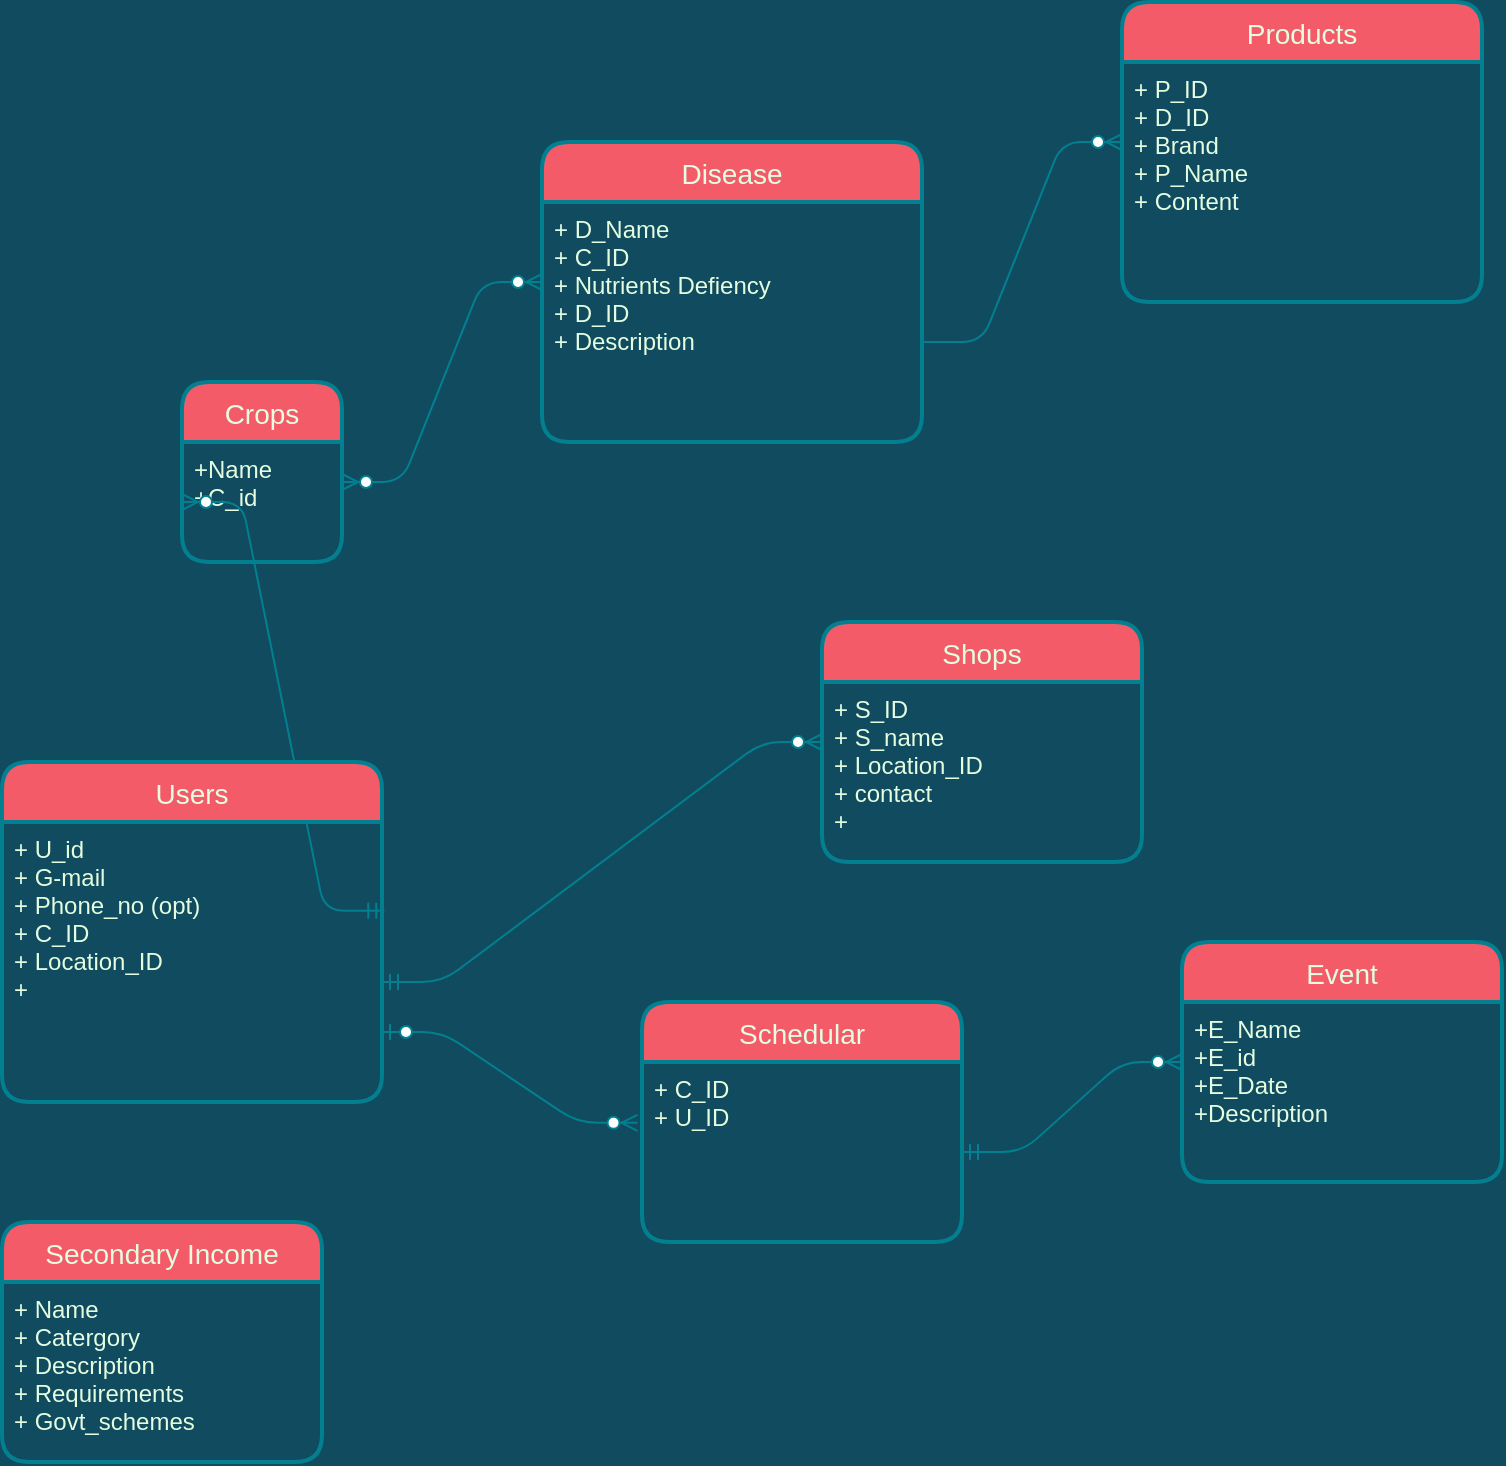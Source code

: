 <mxfile version="13.7.3" type="github">
  <diagram id="R2lEEEUBdFMjLlhIrx00" name="Page-1">
    <mxGraphModel dx="1038" dy="617" grid="1" gridSize="10" guides="1" tooltips="1" connect="1" arrows="1" fold="1" page="1" pageScale="1" pageWidth="850" pageHeight="1100" background="#114B5F" math="0" shadow="0" extFonts="Permanent Marker^https://fonts.googleapis.com/css?family=Permanent+Marker">
      <root>
        <mxCell id="0" />
        <mxCell id="1" parent="0" />
        <mxCell id="sudzJqYAnIuRQkvaS4UY-31" value="Disease" style="swimlane;childLayout=stackLayout;horizontal=1;startSize=30;horizontalStack=0;rounded=1;fontSize=14;fontStyle=0;strokeWidth=2;resizeParent=0;resizeLast=1;shadow=0;dashed=0;align=center;fillColor=#F45B69;strokeColor=#028090;fontColor=#E4FDE1;" vertex="1" parent="1">
          <mxGeometry x="310" y="110" width="190" height="150" as="geometry" />
        </mxCell>
        <mxCell id="sudzJqYAnIuRQkvaS4UY-32" value="+ D_Name&#xa;+ C_ID&#xa;+ Nutrients Defiency&#xa;+ D_ID&#xa;+ Description&#xa;" style="align=left;strokeColor=none;fillColor=none;spacingLeft=4;fontSize=12;verticalAlign=top;resizable=0;rotatable=0;part=1;fontColor=#E4FDE1;" vertex="1" parent="sudzJqYAnIuRQkvaS4UY-31">
          <mxGeometry y="30" width="190" height="120" as="geometry" />
        </mxCell>
        <mxCell id="sudzJqYAnIuRQkvaS4UY-43" value="" style="edgeStyle=entityRelationEdgeStyle;fontSize=12;html=1;endArrow=ERzeroToMany;endFill=1;strokeColor=#028090;fontColor=#E4FDE1;labelBackgroundColor=#114B5F;" edge="1" parent="1">
          <mxGeometry width="100" height="100" relative="1" as="geometry">
            <mxPoint x="500" y="210" as="sourcePoint" />
            <mxPoint x="600" y="110" as="targetPoint" />
          </mxGeometry>
        </mxCell>
        <mxCell id="sudzJqYAnIuRQkvaS4UY-36" value="Products" style="swimlane;childLayout=stackLayout;horizontal=1;startSize=30;horizontalStack=0;rounded=1;fontSize=14;fontStyle=0;strokeWidth=2;resizeParent=0;resizeLast=1;shadow=0;dashed=0;align=center;fillColor=#F45B69;strokeColor=#028090;fontColor=#E4FDE1;" vertex="1" parent="1">
          <mxGeometry x="600" y="40" width="180" height="150" as="geometry" />
        </mxCell>
        <mxCell id="sudzJqYAnIuRQkvaS4UY-37" value="+ P_ID&#xa;+ D_ID&#xa;+ Brand&#xa;+ P_Name&#xa;+ Content&#xa;" style="align=left;strokeColor=none;fillColor=none;spacingLeft=4;fontSize=12;verticalAlign=top;resizable=0;rotatable=0;part=1;fontStyle=0;fontColor=#E4FDE1;" vertex="1" parent="sudzJqYAnIuRQkvaS4UY-36">
          <mxGeometry y="30" width="180" height="120" as="geometry" />
        </mxCell>
        <mxCell id="sudzJqYAnIuRQkvaS4UY-45" value="" style="edgeStyle=entityRelationEdgeStyle;fontSize=12;html=1;endArrow=ERzeroToMany;endFill=1;startArrow=ERzeroToMany;strokeColor=#028090;fontColor=#E4FDE1;labelBackgroundColor=#114B5F;" edge="1" parent="1">
          <mxGeometry width="100" height="100" relative="1" as="geometry">
            <mxPoint x="210" y="280" as="sourcePoint" />
            <mxPoint x="310" y="180" as="targetPoint" />
          </mxGeometry>
        </mxCell>
        <mxCell id="sudzJqYAnIuRQkvaS4UY-27" value="Crops" style="swimlane;childLayout=stackLayout;horizontal=1;startSize=30;horizontalStack=0;rounded=1;fontSize=14;fontStyle=0;strokeWidth=2;resizeParent=0;resizeLast=1;shadow=0;dashed=0;align=center;fillColor=#F45B69;strokeColor=#028090;fontColor=#E4FDE1;" vertex="1" parent="1">
          <mxGeometry x="130" y="230" width="80" height="90" as="geometry" />
        </mxCell>
        <mxCell id="sudzJqYAnIuRQkvaS4UY-28" value="+Name&#xa;+C_id&#xa;" style="align=left;strokeColor=none;fillColor=none;spacingLeft=4;fontSize=12;verticalAlign=top;resizable=0;rotatable=0;part=1;fontColor=#E4FDE1;" vertex="1" parent="sudzJqYAnIuRQkvaS4UY-27">
          <mxGeometry y="30" width="80" height="60" as="geometry" />
        </mxCell>
        <mxCell id="sudzJqYAnIuRQkvaS4UY-48" value="" style="edgeStyle=entityRelationEdgeStyle;fontSize=12;html=1;endArrow=ERzeroToMany;startArrow=ERmandOne;entryX=0;entryY=0.5;entryDx=0;entryDy=0;exitX=1.006;exitY=0.317;exitDx=0;exitDy=0;exitPerimeter=0;strokeColor=#028090;fontColor=#E4FDE1;labelBackgroundColor=#114B5F;" edge="1" parent="1" source="sudzJqYAnIuRQkvaS4UY-47" target="sudzJqYAnIuRQkvaS4UY-28">
          <mxGeometry width="100" height="100" relative="1" as="geometry">
            <mxPoint x="390" y="490" as="sourcePoint" />
            <mxPoint x="490" y="390" as="targetPoint" />
          </mxGeometry>
        </mxCell>
        <mxCell id="sudzJqYAnIuRQkvaS4UY-46" value="Users" style="swimlane;childLayout=stackLayout;horizontal=1;startSize=30;horizontalStack=0;rounded=1;fontSize=14;fontStyle=0;strokeWidth=2;resizeParent=0;resizeLast=1;shadow=0;dashed=0;align=center;fillColor=#F45B69;strokeColor=#028090;fontColor=#E4FDE1;" vertex="1" parent="1">
          <mxGeometry x="40" y="420" width="190" height="170" as="geometry" />
        </mxCell>
        <mxCell id="sudzJqYAnIuRQkvaS4UY-47" value="+ U_id&#xa;+ G-mail&#xa;+ Phone_no (opt)&#xa;+ C_ID&#xa;+ Location_ID&#xa;+ " style="align=left;strokeColor=none;fillColor=none;spacingLeft=4;fontSize=12;verticalAlign=top;resizable=0;rotatable=0;part=1;fontColor=#E4FDE1;" vertex="1" parent="sudzJqYAnIuRQkvaS4UY-46">
          <mxGeometry y="30" width="190" height="140" as="geometry" />
        </mxCell>
        <mxCell id="sudzJqYAnIuRQkvaS4UY-49" value="" style="edgeStyle=entityRelationEdgeStyle;fontSize=12;html=1;endArrow=ERzeroToMany;startArrow=ERmandOne;strokeColor=#028090;fontColor=#E4FDE1;labelBackgroundColor=#114B5F;" edge="1" parent="1">
          <mxGeometry width="100" height="100" relative="1" as="geometry">
            <mxPoint x="230" y="530" as="sourcePoint" />
            <mxPoint x="450" y="410" as="targetPoint" />
          </mxGeometry>
        </mxCell>
        <mxCell id="sudzJqYAnIuRQkvaS4UY-39" value="Shops" style="swimlane;childLayout=stackLayout;horizontal=1;startSize=30;horizontalStack=0;rounded=1;fontSize=14;fontStyle=0;strokeWidth=2;resizeParent=0;resizeLast=1;shadow=0;dashed=0;align=center;fillColor=#F45B69;strokeColor=#028090;fontColor=#E4FDE1;" vertex="1" parent="1">
          <mxGeometry x="450" y="350" width="160" height="120" as="geometry" />
        </mxCell>
        <mxCell id="sudzJqYAnIuRQkvaS4UY-40" value="+ S_ID&#xa;+ S_name&#xa;+ Location_ID&#xa;+ contact &#xa;+" style="align=left;strokeColor=none;fillColor=none;spacingLeft=4;fontSize=12;verticalAlign=top;resizable=0;rotatable=0;part=1;fontColor=#E4FDE1;" vertex="1" parent="sudzJqYAnIuRQkvaS4UY-39">
          <mxGeometry y="30" width="160" height="90" as="geometry" />
        </mxCell>
        <mxCell id="sudzJqYAnIuRQkvaS4UY-59" value="" style="edgeStyle=entityRelationEdgeStyle;fontSize=12;html=1;endArrow=ERzeroToMany;startArrow=ERzeroToOne;strokeColor=#028090;fillColor=#F45B69;exitX=1;exitY=0.75;exitDx=0;exitDy=0;entryX=-0.014;entryY=0.338;entryDx=0;entryDy=0;entryPerimeter=0;fontColor=#E4FDE1;labelBackgroundColor=#114B5F;" edge="1" parent="1" source="sudzJqYAnIuRQkvaS4UY-47" target="sudzJqYAnIuRQkvaS4UY-54">
          <mxGeometry width="100" height="100" relative="1" as="geometry">
            <mxPoint x="230" y="640" as="sourcePoint" />
            <mxPoint x="330" y="540" as="targetPoint" />
          </mxGeometry>
        </mxCell>
        <mxCell id="sudzJqYAnIuRQkvaS4UY-57" value="Event" style="swimlane;childLayout=stackLayout;horizontal=1;startSize=30;horizontalStack=0;rounded=1;fontSize=14;fontStyle=0;strokeWidth=2;resizeParent=0;resizeLast=1;shadow=0;dashed=0;align=center;sketch=0;fillColor=#F45B69;strokeColor=#028090;fontColor=#E4FDE1;" vertex="1" parent="1">
          <mxGeometry x="630" y="510" width="160" height="120" as="geometry" />
        </mxCell>
        <mxCell id="sudzJqYAnIuRQkvaS4UY-58" value="+E_Name&#xa;+E_id&#xa;+E_Date&#xa;+Description&#xa;" style="align=left;strokeColor=none;fillColor=none;spacingLeft=4;fontSize=12;verticalAlign=top;resizable=0;rotatable=0;part=1;fontColor=#E4FDE1;" vertex="1" parent="sudzJqYAnIuRQkvaS4UY-57">
          <mxGeometry y="30" width="160" height="90" as="geometry" />
        </mxCell>
        <mxCell id="sudzJqYAnIuRQkvaS4UY-60" value="" style="edgeStyle=entityRelationEdgeStyle;fontSize=12;html=1;endArrow=ERzeroToMany;startArrow=ERmandOne;strokeColor=#028090;fillColor=#F45B69;exitX=1;exitY=0.5;exitDx=0;exitDy=0;entryX=0;entryY=0.5;entryDx=0;entryDy=0;fontColor=#E4FDE1;labelBackgroundColor=#114B5F;" edge="1" parent="1" source="sudzJqYAnIuRQkvaS4UY-54" target="sudzJqYAnIuRQkvaS4UY-57">
          <mxGeometry width="100" height="100" relative="1" as="geometry">
            <mxPoint x="540" y="770" as="sourcePoint" />
            <mxPoint x="640" y="670" as="targetPoint" />
          </mxGeometry>
        </mxCell>
        <mxCell id="sudzJqYAnIuRQkvaS4UY-53" value="Schedular" style="swimlane;childLayout=stackLayout;horizontal=1;startSize=30;horizontalStack=0;rounded=1;fontSize=14;fontStyle=0;strokeWidth=2;resizeParent=0;resizeLast=1;shadow=0;dashed=0;align=center;sketch=0;fillColor=#F45B69;strokeColor=#028090;fontColor=#E4FDE1;" vertex="1" parent="1">
          <mxGeometry x="360" y="540" width="160" height="120" as="geometry" />
        </mxCell>
        <mxCell id="sudzJqYAnIuRQkvaS4UY-54" value="+ C_ID&#xa;+ U_ID&#xa;" style="align=left;strokeColor=none;fillColor=none;spacingLeft=4;fontSize=12;verticalAlign=top;resizable=0;rotatable=0;part=1;fontColor=#E4FDE1;" vertex="1" parent="sudzJqYAnIuRQkvaS4UY-53">
          <mxGeometry y="30" width="160" height="90" as="geometry" />
        </mxCell>
        <mxCell id="sudzJqYAnIuRQkvaS4UY-61" value="Secondary Income" style="swimlane;childLayout=stackLayout;horizontal=1;startSize=30;horizontalStack=0;rounded=1;fontSize=14;fontStyle=0;strokeWidth=2;resizeParent=0;resizeLast=1;shadow=0;dashed=0;align=center;sketch=0;fillColor=#F45B69;strokeColor=#028090;fontColor=#E4FDE1;" vertex="1" parent="1">
          <mxGeometry x="40" y="650" width="160" height="120" as="geometry" />
        </mxCell>
        <mxCell id="sudzJqYAnIuRQkvaS4UY-62" value="+ Name&#xa;+ Catergory&#xa;+ Description&#xa;+ Requirements&#xa;+ Govt_schemes" style="align=left;strokeColor=none;fillColor=none;spacingLeft=4;fontSize=12;verticalAlign=top;resizable=0;rotatable=0;part=1;fontColor=#E4FDE1;" vertex="1" parent="sudzJqYAnIuRQkvaS4UY-61">
          <mxGeometry y="30" width="160" height="90" as="geometry" />
        </mxCell>
      </root>
    </mxGraphModel>
  </diagram>
</mxfile>
